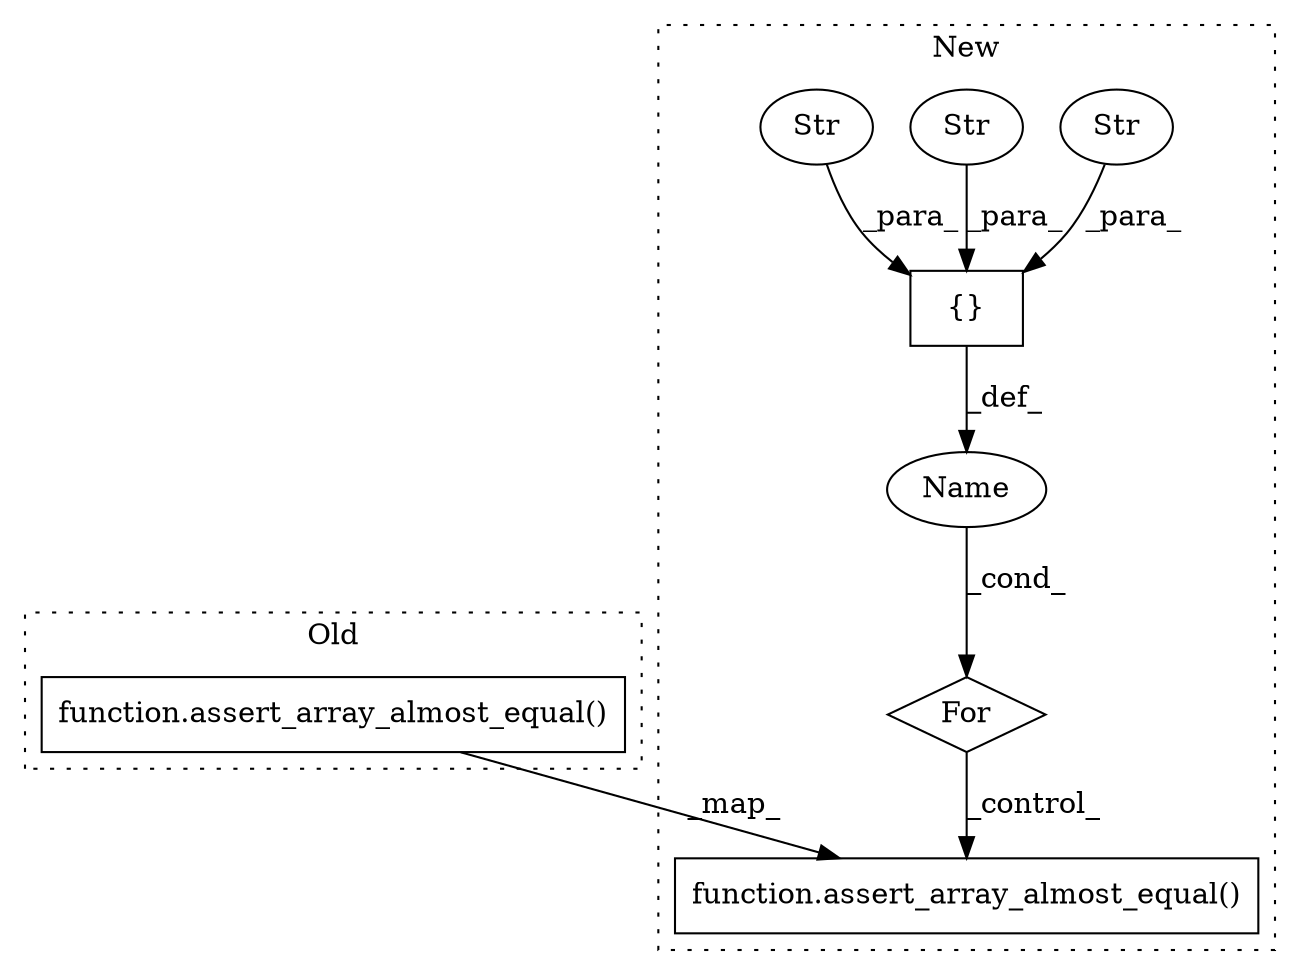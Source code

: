 digraph G {
subgraph cluster0 {
1 [label="function.assert_array_almost_equal()" a="75" s="5049,5184" l="39,1" shape="box"];
label = "Old";
style="dotted";
}
subgraph cluster1 {
2 [label="function.assert_array_almost_equal()" a="75" s="6884,6984" l="43,1" shape="box"];
3 [label="{}" a="59" s="6838,6869" l="1,0" shape="box"];
4 [label="Str" a="66" s="6860" l="9" shape="ellipse"];
5 [label="Str" a="66" s="6851" l="7" shape="ellipse"];
6 [label="Str" a="66" s="6839" l="10" shape="ellipse"];
7 [label="Name" a="87" s="6830" l="4" shape="ellipse"];
8 [label="For" a="107" s="6826,6870" l="4,14" shape="diamond"];
label = "New";
style="dotted";
}
1 -> 2 [label="_map_"];
3 -> 7 [label="_def_"];
4 -> 3 [label="_para_"];
5 -> 3 [label="_para_"];
6 -> 3 [label="_para_"];
7 -> 8 [label="_cond_"];
8 -> 2 [label="_control_"];
}